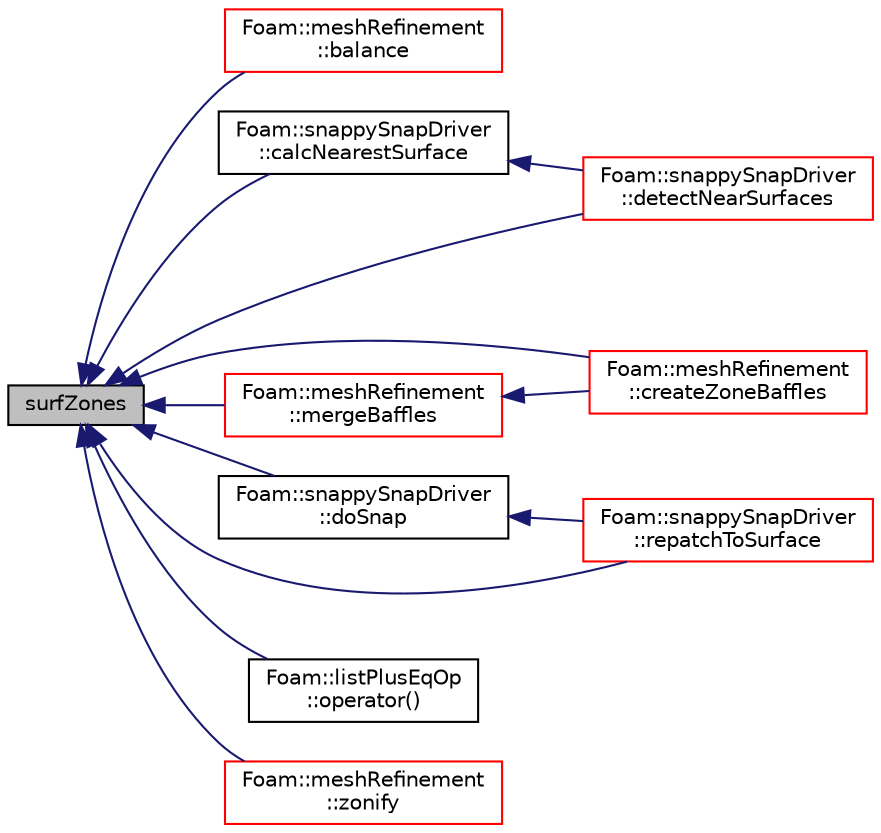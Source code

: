 digraph "surfZones"
{
  bgcolor="transparent";
  edge [fontname="Helvetica",fontsize="10",labelfontname="Helvetica",labelfontsize="10"];
  node [fontname="Helvetica",fontsize="10",shape=record];
  rankdir="LR";
  Node1 [label="surfZones",height=0.2,width=0.4,color="black", fillcolor="grey75", style="filled", fontcolor="black"];
  Node1 -> Node2 [dir="back",color="midnightblue",fontsize="10",style="solid",fontname="Helvetica"];
  Node2 [label="Foam::meshRefinement\l::balance",height=0.2,width=0.4,color="red",URL="$a01473.html#a64feb4b7a4116efb2111d5adf88b50a3",tooltip="Redecompose according to cell count. "];
  Node1 -> Node3 [dir="back",color="midnightblue",fontsize="10",style="solid",fontname="Helvetica"];
  Node3 [label="Foam::snappySnapDriver\l::calcNearestSurface",height=0.2,width=0.4,color="black",URL="$a02370.html#a0a334a64613ee0c208d8edf18306bcf2",tooltip="Per patch point calculate point on nearest surface. Set as. "];
  Node3 -> Node4 [dir="back",color="midnightblue",fontsize="10",style="solid",fontname="Helvetica"];
  Node4 [label="Foam::snappySnapDriver\l::detectNearSurfaces",height=0.2,width=0.4,color="red",URL="$a02370.html#a1f0aa6841e7a037db0a22342f828e761",tooltip="Per patch point override displacement if in gap situation. "];
  Node1 -> Node5 [dir="back",color="midnightblue",fontsize="10",style="solid",fontname="Helvetica"];
  Node5 [label="Foam::meshRefinement\l::createZoneBaffles",height=0.2,width=0.4,color="red",URL="$a01473.html#a79af0bcc267d8fda8b3f4e683cac915b",tooltip="Create baffles for faces straddling zoned surfaces. Return. "];
  Node1 -> Node4 [dir="back",color="midnightblue",fontsize="10",style="solid",fontname="Helvetica"];
  Node1 -> Node6 [dir="back",color="midnightblue",fontsize="10",style="solid",fontname="Helvetica"];
  Node6 [label="Foam::snappySnapDriver\l::doSnap",height=0.2,width=0.4,color="black",URL="$a02370.html#adf0870a8be4483ecdb73b26b20d027ee"];
  Node6 -> Node7 [dir="back",color="midnightblue",fontsize="10",style="solid",fontname="Helvetica"];
  Node7 [label="Foam::snappySnapDriver\l::repatchToSurface",height=0.2,width=0.4,color="red",URL="$a02370.html#abf0c9c836463b6164ef331dce238b2fa",tooltip="Repatch faces according to surface nearest the face centre. "];
  Node1 -> Node8 [dir="back",color="midnightblue",fontsize="10",style="solid",fontname="Helvetica"];
  Node8 [label="Foam::meshRefinement\l::mergeBaffles",height=0.2,width=0.4,color="red",URL="$a01473.html#aa959f1ef1377d3a4eaac5ff099280e50",tooltip="Merge baffles. Gets pairs of faces. "];
  Node8 -> Node5 [dir="back",color="midnightblue",fontsize="10",style="solid",fontname="Helvetica"];
  Node1 -> Node9 [dir="back",color="midnightblue",fontsize="10",style="solid",fontname="Helvetica"];
  Node9 [label="Foam::listPlusEqOp\l::operator()",height=0.2,width=0.4,color="black",URL="$a01371.html#ae4420a9fd791f5ab9ebad1a3150ba899"];
  Node1 -> Node7 [dir="back",color="midnightblue",fontsize="10",style="solid",fontname="Helvetica"];
  Node1 -> Node10 [dir="back",color="midnightblue",fontsize="10",style="solid",fontname="Helvetica"];
  Node10 [label="Foam::meshRefinement\l::zonify",height=0.2,width=0.4,color="red",URL="$a01473.html#a90cf965dfe02eb20f11a4a8c6035747f",tooltip="Put faces/cells into zones according to surface specification. "];
}
